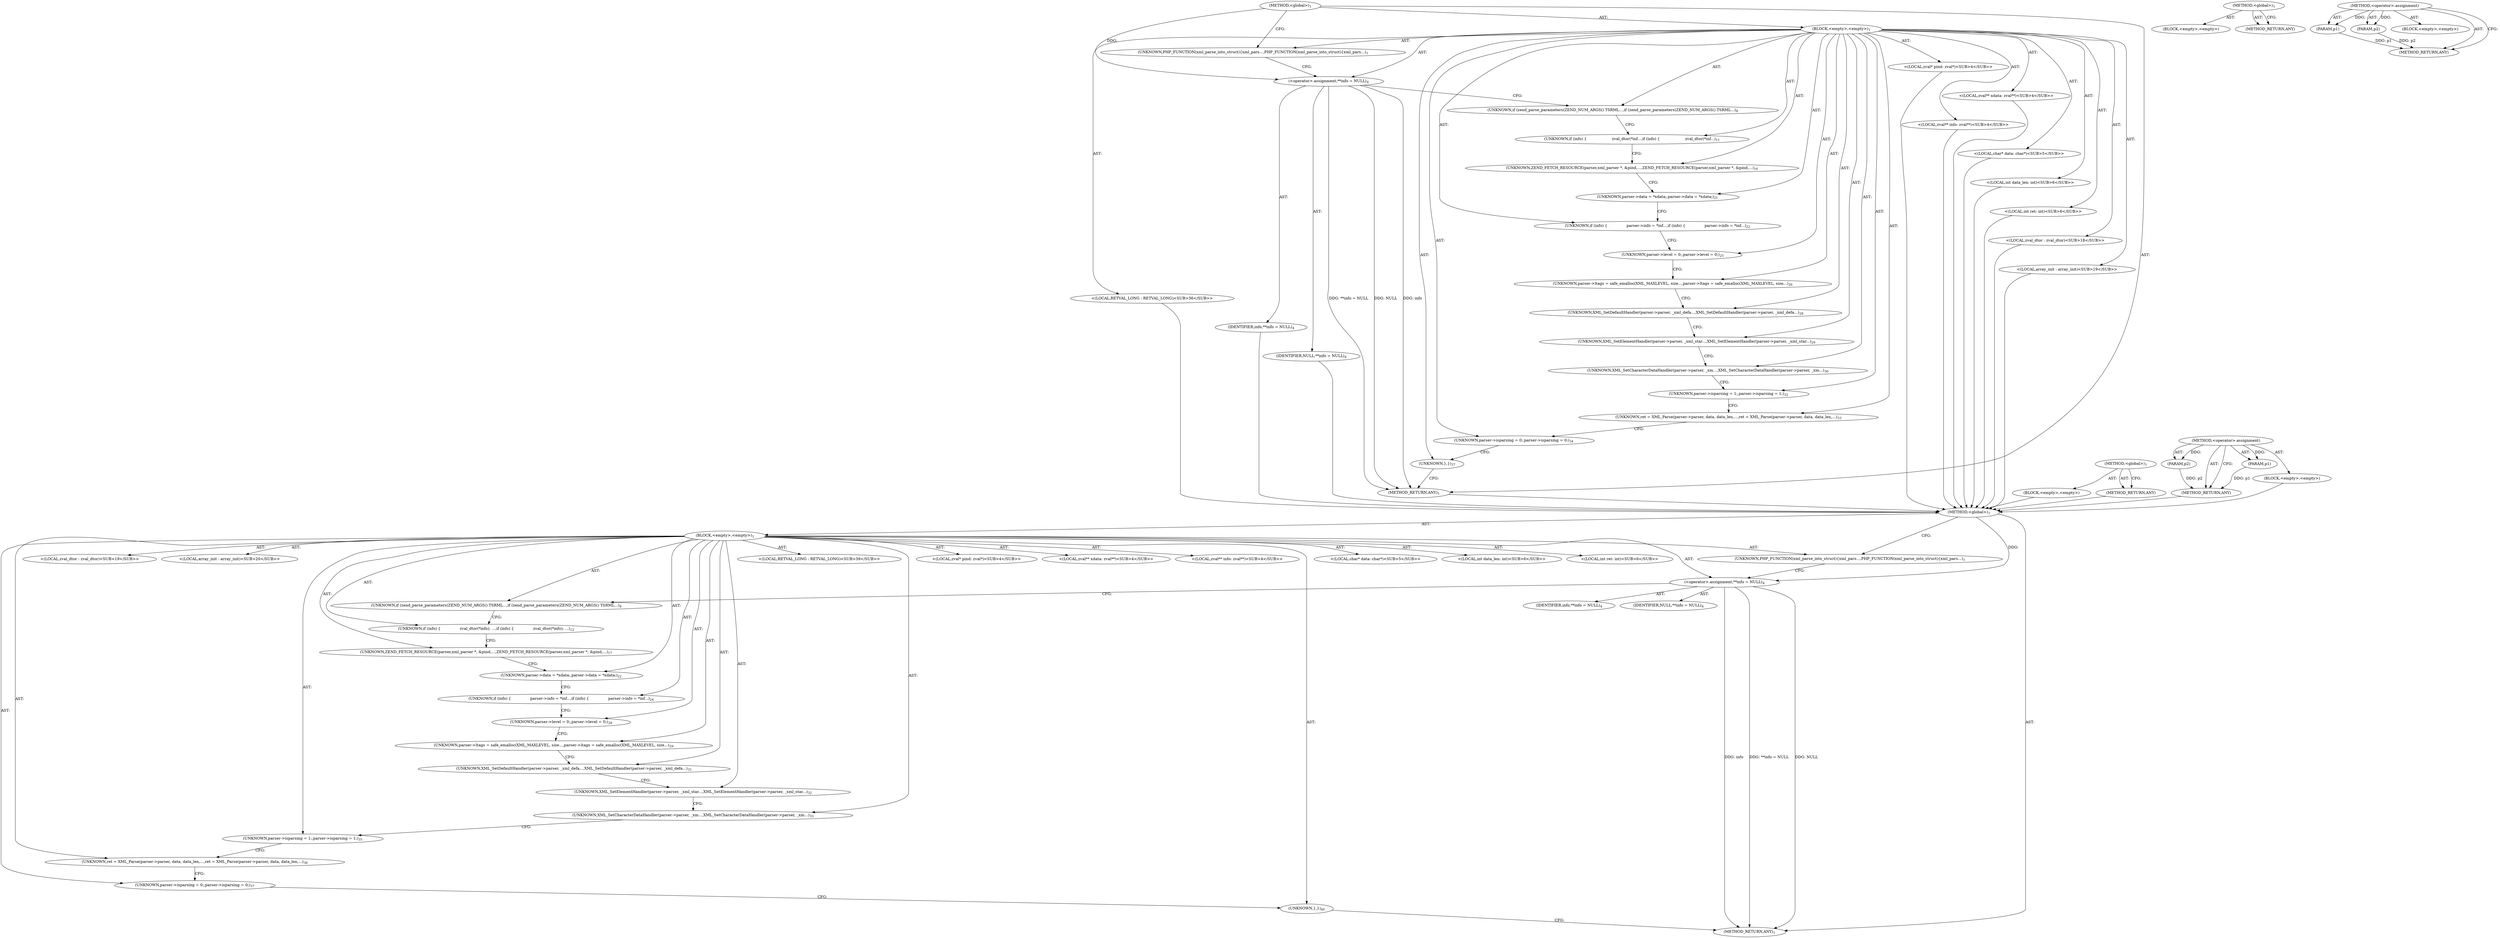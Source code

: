 digraph "&lt;operator&gt;.assignment" {
vulnerable_6 [label=<(METHOD,&lt;global&gt;)<SUB>1</SUB>>];
vulnerable_7 [label=<(BLOCK,&lt;empty&gt;,&lt;empty&gt;)<SUB>1</SUB>>];
vulnerable_8 [label=<(UNKNOWN,PHP_FUNCTION(xml_parse_into_struct)
{
	xml_pars...,PHP_FUNCTION(xml_parse_into_struct)
{
	xml_pars...)<SUB>1</SUB>>];
vulnerable_9 [label="<(LOCAL,zval* pind: zval*)<SUB>4</SUB>>"];
vulnerable_10 [label="<(LOCAL,zval** xdata: zval**)<SUB>4</SUB>>"];
vulnerable_11 [label="<(LOCAL,zval** info: zval**)<SUB>4</SUB>>"];
vulnerable_12 [label=<(&lt;operator&gt;.assignment,**info = NULL)<SUB>4</SUB>>];
vulnerable_13 [label=<(IDENTIFIER,info,**info = NULL)<SUB>4</SUB>>];
vulnerable_14 [label=<(IDENTIFIER,NULL,**info = NULL)<SUB>4</SUB>>];
vulnerable_15 [label="<(LOCAL,char* data: char*)<SUB>5</SUB>>"];
vulnerable_16 [label="<(LOCAL,int data_len: int)<SUB>6</SUB>>"];
vulnerable_17 [label="<(LOCAL,int ret: int)<SUB>6</SUB>>"];
vulnerable_18 [label=<(UNKNOWN,if (zend_parse_parameters(ZEND_NUM_ARGS() TSRML...,if (zend_parse_parameters(ZEND_NUM_ARGS() TSRML...)<SUB>8</SUB>>];
vulnerable_19 [label=<(UNKNOWN,if (info) {     
                zval_dtor(*inf...,if (info) {     
                zval_dtor(*inf...)<SUB>11</SUB>>];
vulnerable_20 [label=<(UNKNOWN,ZEND_FETCH_RESOURCE(parser,xml_parser *, &amp;pind,...,ZEND_FETCH_RESOURCE(parser,xml_parser *, &amp;pind,...)<SUB>16</SUB>>];
vulnerable_21 [label="<(LOCAL,zval_dtor : zval_dtor)<SUB>18</SUB>>"];
vulnerable_22 [label="<(LOCAL,array_init : array_init)<SUB>19</SUB>>"];
vulnerable_23 [label=<(UNKNOWN,parser-&gt;data = *xdata;,parser-&gt;data = *xdata;)<SUB>21</SUB>>];
vulnerable_24 [label=<(UNKNOWN,if (info) {
                parser-&gt;info = *inf...,if (info) {
                parser-&gt;info = *inf...)<SUB>22</SUB>>];
vulnerable_25 [label=<(UNKNOWN,parser-&gt;level = 0;,parser-&gt;level = 0;)<SUB>25</SUB>>];
vulnerable_26 [label=<(UNKNOWN,parser-&gt;ltags = safe_emalloc(XML_MAXLEVEL, size...,parser-&gt;ltags = safe_emalloc(XML_MAXLEVEL, size...)<SUB>26</SUB>>];
vulnerable_27 [label=<(UNKNOWN,XML_SetDefaultHandler(parser-&gt;parser, _xml_defa...,XML_SetDefaultHandler(parser-&gt;parser, _xml_defa...)<SUB>28</SUB>>];
vulnerable_28 [label=<(UNKNOWN,XML_SetElementHandler(parser-&gt;parser, _xml_star...,XML_SetElementHandler(parser-&gt;parser, _xml_star...)<SUB>29</SUB>>];
vulnerable_29 [label=<(UNKNOWN,XML_SetCharacterDataHandler(parser-&gt;parser, _xm...,XML_SetCharacterDataHandler(parser-&gt;parser, _xm...)<SUB>30</SUB>>];
vulnerable_30 [label=<(UNKNOWN,parser-&gt;isparsing = 1;,parser-&gt;isparsing = 1;)<SUB>32</SUB>>];
vulnerable_31 [label=<(UNKNOWN,ret = XML_Parse(parser-&gt;parser, data, data_len,...,ret = XML_Parse(parser-&gt;parser, data, data_len,...)<SUB>33</SUB>>];
vulnerable_32 [label=<(UNKNOWN,parser-&gt;isparsing = 0;,parser-&gt;isparsing = 0;)<SUB>34</SUB>>];
vulnerable_33 [label="<(LOCAL,RETVAL_LONG : RETVAL_LONG)<SUB>36</SUB>>"];
vulnerable_34 [label=<(UNKNOWN,},})<SUB>37</SUB>>];
vulnerable_35 [label=<(METHOD_RETURN,ANY)<SUB>1</SUB>>];
vulnerable_54 [label=<(METHOD,&lt;global&gt;)<SUB>1</SUB>>];
vulnerable_55 [label=<(BLOCK,&lt;empty&gt;,&lt;empty&gt;)>];
vulnerable_56 [label=<(METHOD_RETURN,ANY)>];
vulnerable_60 [label=<(METHOD,&lt;operator&gt;.assignment)>];
vulnerable_61 [label=<(PARAM,p1)>];
vulnerable_62 [label=<(PARAM,p2)>];
vulnerable_63 [label=<(BLOCK,&lt;empty&gt;,&lt;empty&gt;)>];
vulnerable_64 [label=<(METHOD_RETURN,ANY)>];
fixed_6 [label=<(METHOD,&lt;global&gt;)<SUB>1</SUB>>];
fixed_7 [label=<(BLOCK,&lt;empty&gt;,&lt;empty&gt;)<SUB>1</SUB>>];
fixed_8 [label=<(UNKNOWN,PHP_FUNCTION(xml_parse_into_struct)
{
	xml_pars...,PHP_FUNCTION(xml_parse_into_struct)
{
	xml_pars...)<SUB>1</SUB>>];
fixed_9 [label="<(LOCAL,zval* pind: zval*)<SUB>4</SUB>>"];
fixed_10 [label="<(LOCAL,zval** xdata: zval**)<SUB>4</SUB>>"];
fixed_11 [label="<(LOCAL,zval** info: zval**)<SUB>4</SUB>>"];
fixed_12 [label=<(&lt;operator&gt;.assignment,**info = NULL)<SUB>4</SUB>>];
fixed_13 [label=<(IDENTIFIER,info,**info = NULL)<SUB>4</SUB>>];
fixed_14 [label=<(IDENTIFIER,NULL,**info = NULL)<SUB>4</SUB>>];
fixed_15 [label="<(LOCAL,char* data: char*)<SUB>5</SUB>>"];
fixed_16 [label="<(LOCAL,int data_len: int)<SUB>6</SUB>>"];
fixed_17 [label="<(LOCAL,int ret: int)<SUB>6</SUB>>"];
fixed_18 [label=<(UNKNOWN,if (zend_parse_parameters(ZEND_NUM_ARGS() TSRML...,if (zend_parse_parameters(ZEND_NUM_ARGS() TSRML...)<SUB>8</SUB>>];
fixed_19 [label=<(UNKNOWN,if (info) {
                zval_dtor(*info);
 ...,if (info) {
                zval_dtor(*info);
 ...)<SUB>12</SUB>>];
fixed_20 [label=<(UNKNOWN,ZEND_FETCH_RESOURCE(parser,xml_parser *, &amp;pind,...,ZEND_FETCH_RESOURCE(parser,xml_parser *, &amp;pind,...)<SUB>17</SUB>>];
fixed_21 [label="<(LOCAL,zval_dtor : zval_dtor)<SUB>19</SUB>>"];
fixed_22 [label="<(LOCAL,array_init : array_init)<SUB>20</SUB>>"];
fixed_23 [label=<(UNKNOWN,parser-&gt;data = *xdata;,parser-&gt;data = *xdata;)<SUB>22</SUB>>];
fixed_24 [label=<(UNKNOWN,if (info) {
                parser-&gt;info = *inf...,if (info) {
                parser-&gt;info = *inf...)<SUB>24</SUB>>];
fixed_25 [label=<(UNKNOWN,parser-&gt;level = 0;,parser-&gt;level = 0;)<SUB>28</SUB>>];
fixed_26 [label=<(UNKNOWN,parser-&gt;ltags = safe_emalloc(XML_MAXLEVEL, size...,parser-&gt;ltags = safe_emalloc(XML_MAXLEVEL, size...)<SUB>29</SUB>>];
fixed_27 [label=<(UNKNOWN,XML_SetDefaultHandler(parser-&gt;parser, _xml_defa...,XML_SetDefaultHandler(parser-&gt;parser, _xml_defa...)<SUB>31</SUB>>];
fixed_28 [label=<(UNKNOWN,XML_SetElementHandler(parser-&gt;parser, _xml_star...,XML_SetElementHandler(parser-&gt;parser, _xml_star...)<SUB>32</SUB>>];
fixed_29 [label=<(UNKNOWN,XML_SetCharacterDataHandler(parser-&gt;parser, _xm...,XML_SetCharacterDataHandler(parser-&gt;parser, _xm...)<SUB>33</SUB>>];
fixed_30 [label=<(UNKNOWN,parser-&gt;isparsing = 1;,parser-&gt;isparsing = 1;)<SUB>35</SUB>>];
fixed_31 [label=<(UNKNOWN,ret = XML_Parse(parser-&gt;parser, data, data_len,...,ret = XML_Parse(parser-&gt;parser, data, data_len,...)<SUB>36</SUB>>];
fixed_32 [label=<(UNKNOWN,parser-&gt;isparsing = 0;,parser-&gt;isparsing = 0;)<SUB>37</SUB>>];
fixed_33 [label="<(LOCAL,RETVAL_LONG : RETVAL_LONG)<SUB>39</SUB>>"];
fixed_34 [label=<(UNKNOWN,},})<SUB>40</SUB>>];
fixed_35 [label=<(METHOD_RETURN,ANY)<SUB>1</SUB>>];
fixed_54 [label=<(METHOD,&lt;global&gt;)<SUB>1</SUB>>];
fixed_55 [label=<(BLOCK,&lt;empty&gt;,&lt;empty&gt;)>];
fixed_56 [label=<(METHOD_RETURN,ANY)>];
fixed_60 [label=<(METHOD,&lt;operator&gt;.assignment)>];
fixed_61 [label=<(PARAM,p1)>];
fixed_62 [label=<(PARAM,p2)>];
fixed_63 [label=<(BLOCK,&lt;empty&gt;,&lt;empty&gt;)>];
fixed_64 [label=<(METHOD_RETURN,ANY)>];
vulnerable_6 -> vulnerable_7  [key=0, label="AST: "];
vulnerable_6 -> vulnerable_35  [key=0, label="AST: "];
vulnerable_6 -> vulnerable_8  [key=0, label="CFG: "];
vulnerable_6 -> vulnerable_12  [key=0, label="DDG: "];
vulnerable_7 -> vulnerable_8  [key=0, label="AST: "];
vulnerable_7 -> vulnerable_9  [key=0, label="AST: "];
vulnerable_7 -> vulnerable_10  [key=0, label="AST: "];
vulnerable_7 -> vulnerable_11  [key=0, label="AST: "];
vulnerable_7 -> vulnerable_12  [key=0, label="AST: "];
vulnerable_7 -> vulnerable_15  [key=0, label="AST: "];
vulnerable_7 -> vulnerable_16  [key=0, label="AST: "];
vulnerable_7 -> vulnerable_17  [key=0, label="AST: "];
vulnerable_7 -> vulnerable_18  [key=0, label="AST: "];
vulnerable_7 -> vulnerable_19  [key=0, label="AST: "];
vulnerable_7 -> vulnerable_20  [key=0, label="AST: "];
vulnerable_7 -> vulnerable_21  [key=0, label="AST: "];
vulnerable_7 -> vulnerable_22  [key=0, label="AST: "];
vulnerable_7 -> vulnerable_23  [key=0, label="AST: "];
vulnerable_7 -> vulnerable_24  [key=0, label="AST: "];
vulnerable_7 -> vulnerable_25  [key=0, label="AST: "];
vulnerable_7 -> vulnerable_26  [key=0, label="AST: "];
vulnerable_7 -> vulnerable_27  [key=0, label="AST: "];
vulnerable_7 -> vulnerable_28  [key=0, label="AST: "];
vulnerable_7 -> vulnerable_29  [key=0, label="AST: "];
vulnerable_7 -> vulnerable_30  [key=0, label="AST: "];
vulnerable_7 -> vulnerable_31  [key=0, label="AST: "];
vulnerable_7 -> vulnerable_32  [key=0, label="AST: "];
vulnerable_7 -> vulnerable_33  [key=0, label="AST: "];
vulnerable_7 -> vulnerable_34  [key=0, label="AST: "];
vulnerable_8 -> vulnerable_12  [key=0, label="CFG: "];
vulnerable_9 -> fixed_6  [key=0];
vulnerable_10 -> fixed_6  [key=0];
vulnerable_11 -> fixed_6  [key=0];
vulnerable_12 -> vulnerable_13  [key=0, label="AST: "];
vulnerable_12 -> vulnerable_14  [key=0, label="AST: "];
vulnerable_12 -> vulnerable_18  [key=0, label="CFG: "];
vulnerable_12 -> vulnerable_35  [key=0, label="DDG: info"];
vulnerable_12 -> vulnerable_35  [key=1, label="DDG: **info = NULL"];
vulnerable_12 -> vulnerable_35  [key=2, label="DDG: NULL"];
vulnerable_13 -> fixed_6  [key=0];
vulnerable_14 -> fixed_6  [key=0];
vulnerable_15 -> fixed_6  [key=0];
vulnerable_16 -> fixed_6  [key=0];
vulnerable_17 -> fixed_6  [key=0];
vulnerable_18 -> vulnerable_19  [key=0, label="CFG: "];
vulnerable_19 -> vulnerable_20  [key=0, label="CFG: "];
vulnerable_20 -> vulnerable_23  [key=0, label="CFG: "];
vulnerable_21 -> fixed_6  [key=0];
vulnerable_22 -> fixed_6  [key=0];
vulnerable_23 -> vulnerable_24  [key=0, label="CFG: "];
vulnerable_24 -> vulnerable_25  [key=0, label="CFG: "];
vulnerable_25 -> vulnerable_26  [key=0, label="CFG: "];
vulnerable_26 -> vulnerable_27  [key=0, label="CFG: "];
vulnerable_27 -> vulnerable_28  [key=0, label="CFG: "];
vulnerable_28 -> vulnerable_29  [key=0, label="CFG: "];
vulnerable_29 -> vulnerable_30  [key=0, label="CFG: "];
vulnerable_30 -> vulnerable_31  [key=0, label="CFG: "];
vulnerable_31 -> vulnerable_32  [key=0, label="CFG: "];
vulnerable_32 -> vulnerable_34  [key=0, label="CFG: "];
vulnerable_33 -> fixed_6  [key=0];
vulnerable_34 -> vulnerable_35  [key=0, label="CFG: "];
vulnerable_35 -> fixed_6  [key=0];
vulnerable_54 -> vulnerable_55  [key=0, label="AST: "];
vulnerable_54 -> vulnerable_56  [key=0, label="AST: "];
vulnerable_54 -> vulnerable_56  [key=1, label="CFG: "];
vulnerable_55 -> fixed_6  [key=0];
vulnerable_56 -> fixed_6  [key=0];
vulnerable_60 -> vulnerable_61  [key=0, label="AST: "];
vulnerable_60 -> vulnerable_61  [key=1, label="DDG: "];
vulnerable_60 -> vulnerable_63  [key=0, label="AST: "];
vulnerable_60 -> vulnerable_62  [key=0, label="AST: "];
vulnerable_60 -> vulnerable_62  [key=1, label="DDG: "];
vulnerable_60 -> vulnerable_64  [key=0, label="AST: "];
vulnerable_60 -> vulnerable_64  [key=1, label="CFG: "];
vulnerable_61 -> vulnerable_64  [key=0, label="DDG: p1"];
vulnerable_62 -> vulnerable_64  [key=0, label="DDG: p2"];
vulnerable_63 -> fixed_6  [key=0];
vulnerable_64 -> fixed_6  [key=0];
fixed_6 -> fixed_7  [key=0, label="AST: "];
fixed_6 -> fixed_35  [key=0, label="AST: "];
fixed_6 -> fixed_8  [key=0, label="CFG: "];
fixed_6 -> fixed_12  [key=0, label="DDG: "];
fixed_7 -> fixed_8  [key=0, label="AST: "];
fixed_7 -> fixed_9  [key=0, label="AST: "];
fixed_7 -> fixed_10  [key=0, label="AST: "];
fixed_7 -> fixed_11  [key=0, label="AST: "];
fixed_7 -> fixed_12  [key=0, label="AST: "];
fixed_7 -> fixed_15  [key=0, label="AST: "];
fixed_7 -> fixed_16  [key=0, label="AST: "];
fixed_7 -> fixed_17  [key=0, label="AST: "];
fixed_7 -> fixed_18  [key=0, label="AST: "];
fixed_7 -> fixed_19  [key=0, label="AST: "];
fixed_7 -> fixed_20  [key=0, label="AST: "];
fixed_7 -> fixed_21  [key=0, label="AST: "];
fixed_7 -> fixed_22  [key=0, label="AST: "];
fixed_7 -> fixed_23  [key=0, label="AST: "];
fixed_7 -> fixed_24  [key=0, label="AST: "];
fixed_7 -> fixed_25  [key=0, label="AST: "];
fixed_7 -> fixed_26  [key=0, label="AST: "];
fixed_7 -> fixed_27  [key=0, label="AST: "];
fixed_7 -> fixed_28  [key=0, label="AST: "];
fixed_7 -> fixed_29  [key=0, label="AST: "];
fixed_7 -> fixed_30  [key=0, label="AST: "];
fixed_7 -> fixed_31  [key=0, label="AST: "];
fixed_7 -> fixed_32  [key=0, label="AST: "];
fixed_7 -> fixed_33  [key=0, label="AST: "];
fixed_7 -> fixed_34  [key=0, label="AST: "];
fixed_8 -> fixed_12  [key=0, label="CFG: "];
fixed_12 -> fixed_13  [key=0, label="AST: "];
fixed_12 -> fixed_14  [key=0, label="AST: "];
fixed_12 -> fixed_18  [key=0, label="CFG: "];
fixed_12 -> fixed_35  [key=0, label="DDG: info"];
fixed_12 -> fixed_35  [key=1, label="DDG: **info = NULL"];
fixed_12 -> fixed_35  [key=2, label="DDG: NULL"];
fixed_18 -> fixed_19  [key=0, label="CFG: "];
fixed_19 -> fixed_20  [key=0, label="CFG: "];
fixed_20 -> fixed_23  [key=0, label="CFG: "];
fixed_23 -> fixed_24  [key=0, label="CFG: "];
fixed_24 -> fixed_25  [key=0, label="CFG: "];
fixed_25 -> fixed_26  [key=0, label="CFG: "];
fixed_26 -> fixed_27  [key=0, label="CFG: "];
fixed_27 -> fixed_28  [key=0, label="CFG: "];
fixed_28 -> fixed_29  [key=0, label="CFG: "];
fixed_29 -> fixed_30  [key=0, label="CFG: "];
fixed_30 -> fixed_31  [key=0, label="CFG: "];
fixed_31 -> fixed_32  [key=0, label="CFG: "];
fixed_32 -> fixed_34  [key=0, label="CFG: "];
fixed_34 -> fixed_35  [key=0, label="CFG: "];
fixed_54 -> fixed_55  [key=0, label="AST: "];
fixed_54 -> fixed_56  [key=0, label="AST: "];
fixed_54 -> fixed_56  [key=1, label="CFG: "];
fixed_60 -> fixed_61  [key=0, label="AST: "];
fixed_60 -> fixed_61  [key=1, label="DDG: "];
fixed_60 -> fixed_63  [key=0, label="AST: "];
fixed_60 -> fixed_62  [key=0, label="AST: "];
fixed_60 -> fixed_62  [key=1, label="DDG: "];
fixed_60 -> fixed_64  [key=0, label="AST: "];
fixed_60 -> fixed_64  [key=1, label="CFG: "];
fixed_61 -> fixed_64  [key=0, label="DDG: p1"];
fixed_62 -> fixed_64  [key=0, label="DDG: p2"];
}
